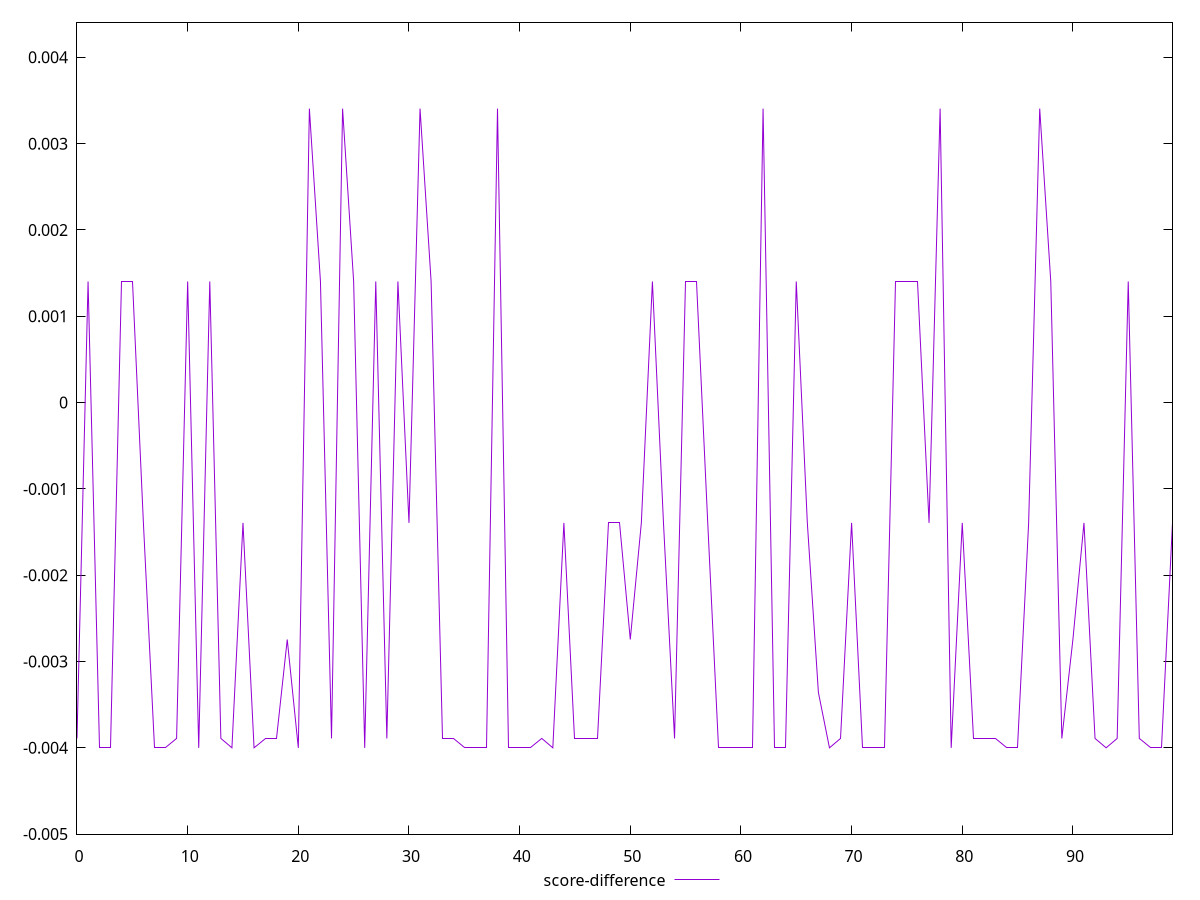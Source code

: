 reset

$scoreDifference <<EOF
0 -0.0038914552234408095
1 0.0014030399982313257
2 -0.0040004695589968
3 -0.0040004695589968
4 0.0014030399982313257
5 0.0014030399982313257
6 -0.001393891406528791
7 -0.0040004695589968
8 -0.0040004695589968
9 -0.0038914552234408095
10 0.0014030399982313257
11 -0.0040004695589968
12 0.0014030399982313257
13 -0.0038914552234408095
14 -0.0040004695589968
15 -0.001393891406528791
16 -0.0040004695589968
17 -0.0038914552234408095
18 -0.0038914552234408095
19 -0.0027453832736134554
20 -0.0040004695589968
21 0.003406366897733531
22 0.0014030399982313257
23 -0.0038914552234408095
24 0.003406366897733531
25 0.0014030399982313257
26 -0.0040004695589968
27 0.0014030399982313257
28 -0.0038914552234408095
29 0.0014030399982313257
30 -0.001393891406528791
31 0.003406366897733531
32 0.0014030399982313257
33 -0.0038914552234408095
34 -0.0038914552234408095
35 -0.0040004695589968
36 -0.0040004695589968
37 -0.0040004695589968
38 0.003406366897733531
39 -0.0040004695589968
40 -0.0040004695589968
41 -0.0040004695589968
42 -0.0038914552234408095
43 -0.0040004695589968
44 -0.001393891406528791
45 -0.0038914552234408095
46 -0.0038914552234408095
47 -0.0038914552234408095
48 -0.001393891406528791
49 -0.001393891406528791
50 -0.0027453832736134554
51 -0.001393891406528791
52 0.0014030399982313257
53 -0.001393891406528791
54 -0.0038914552234408095
55 0.0014030399982313257
56 0.0014030399982313257
57 -0.001393891406528791
58 -0.0040004695589968
59 -0.0040004695589968
60 -0.0040004695589968
61 -0.0040004695589968
62 0.003406366897733531
63 -0.0040004695589968
64 -0.0040004695589968
65 0.0014030399982313257
66 -0.001393891406528791
67 -0.003358940293218371
68 -0.0040004695589968
69 -0.0038914552234408095
70 -0.001393891406528791
71 -0.0040004695589968
72 -0.0040004695589968
73 -0.0040004695589968
74 0.0014030399982313257
75 0.0014030399982313257
76 0.0014030399982313257
77 -0.001393891406528791
78 0.003406366897733531
79 -0.0040004695589968
80 -0.001393891406528791
81 -0.0038914552234408095
82 -0.0038914552234408095
83 -0.0038914552234408095
84 -0.0040004695589968
85 -0.0040004695589968
86 -0.001393891406528791
87 0.003406366897733531
88 0.0014030399982313257
89 -0.0038914552234408095
90 -0.0027453832736134554
91 -0.001393891406528791
92 -0.0038914552234408095
93 -0.0040004695589968
94 -0.0038914552234408095
95 0.0014030399982313257
96 -0.0038914552234408095
97 -0.0040004695589968
98 -0.0040004695589968
99 -0.001393891406528791
EOF

set key outside below
set xrange [0:99]
set yrange [-0.0050004695589968:0.004406366897733531]
set trange [-0.0050004695589968:0.004406366897733531]
set terminal svg size 640, 500 enhanced background rgb 'white'
set output "reprap/cumulative-layout-shift/samples/pages+cached+noexternal+nosvg/score-difference/values.svg"

plot $scoreDifference title "score-difference" with line

reset
